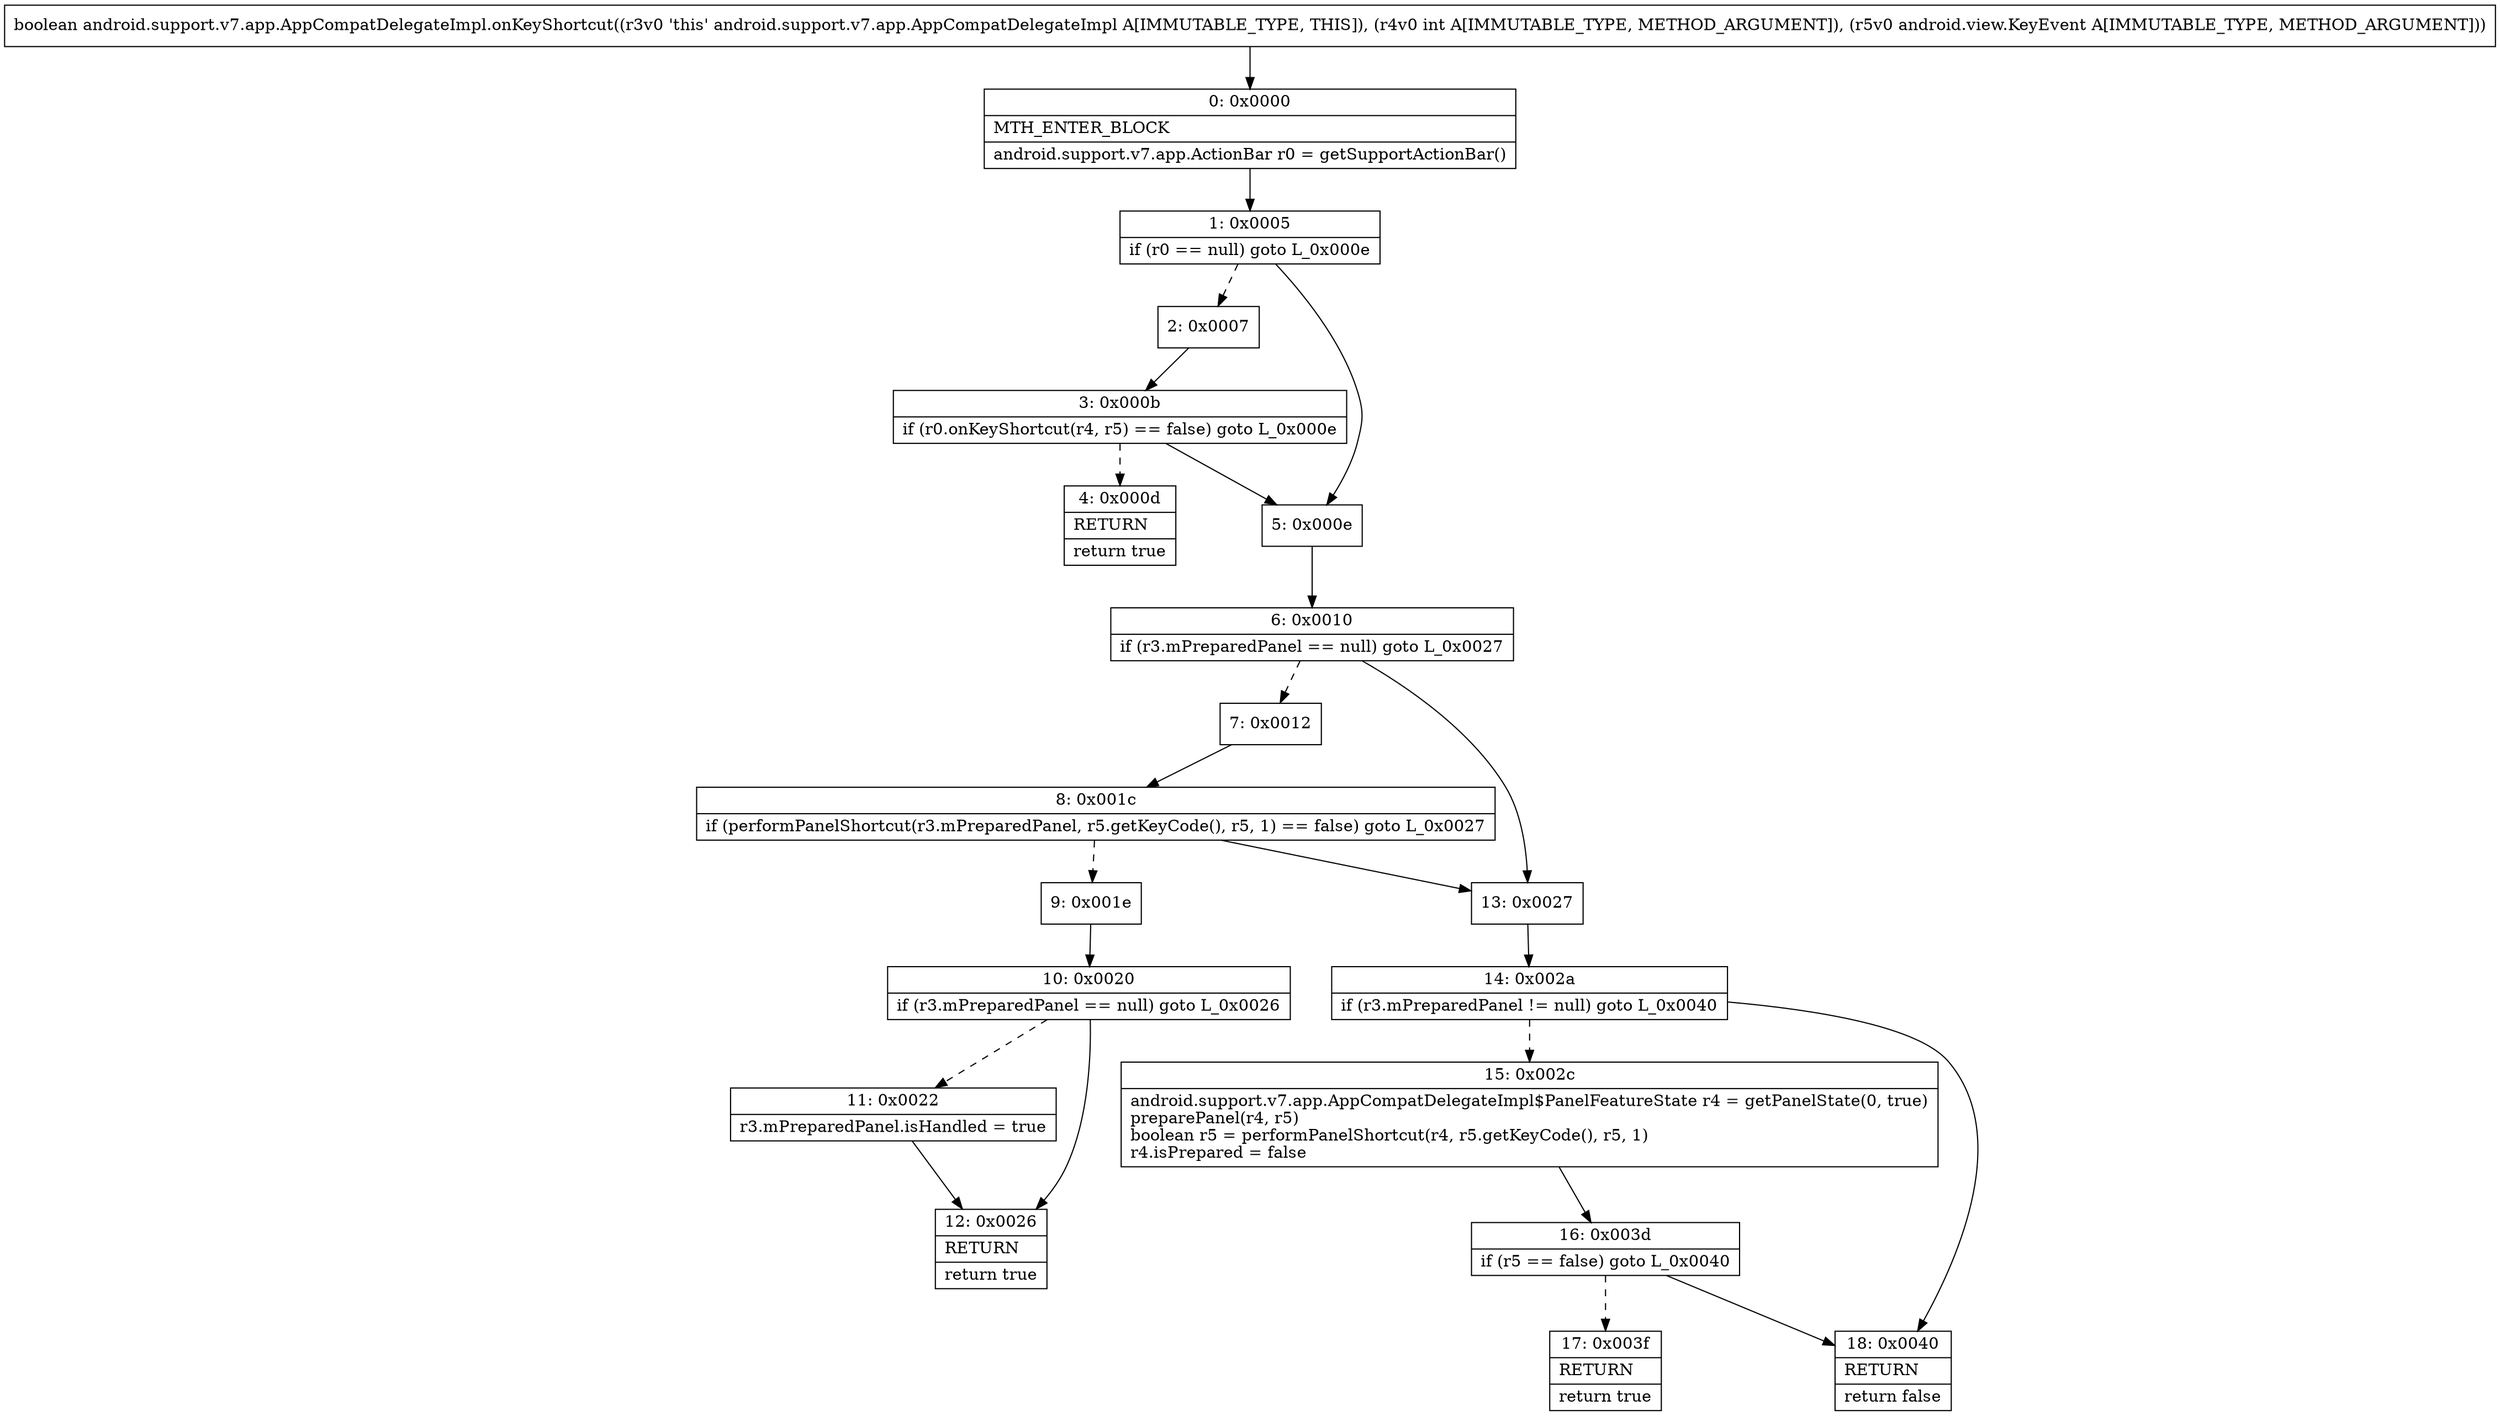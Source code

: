 digraph "CFG forandroid.support.v7.app.AppCompatDelegateImpl.onKeyShortcut(ILandroid\/view\/KeyEvent;)Z" {
Node_0 [shape=record,label="{0\:\ 0x0000|MTH_ENTER_BLOCK\l|android.support.v7.app.ActionBar r0 = getSupportActionBar()\l}"];
Node_1 [shape=record,label="{1\:\ 0x0005|if (r0 == null) goto L_0x000e\l}"];
Node_2 [shape=record,label="{2\:\ 0x0007}"];
Node_3 [shape=record,label="{3\:\ 0x000b|if (r0.onKeyShortcut(r4, r5) == false) goto L_0x000e\l}"];
Node_4 [shape=record,label="{4\:\ 0x000d|RETURN\l|return true\l}"];
Node_5 [shape=record,label="{5\:\ 0x000e}"];
Node_6 [shape=record,label="{6\:\ 0x0010|if (r3.mPreparedPanel == null) goto L_0x0027\l}"];
Node_7 [shape=record,label="{7\:\ 0x0012}"];
Node_8 [shape=record,label="{8\:\ 0x001c|if (performPanelShortcut(r3.mPreparedPanel, r5.getKeyCode(), r5, 1) == false) goto L_0x0027\l}"];
Node_9 [shape=record,label="{9\:\ 0x001e}"];
Node_10 [shape=record,label="{10\:\ 0x0020|if (r3.mPreparedPanel == null) goto L_0x0026\l}"];
Node_11 [shape=record,label="{11\:\ 0x0022|r3.mPreparedPanel.isHandled = true\l}"];
Node_12 [shape=record,label="{12\:\ 0x0026|RETURN\l|return true\l}"];
Node_13 [shape=record,label="{13\:\ 0x0027}"];
Node_14 [shape=record,label="{14\:\ 0x002a|if (r3.mPreparedPanel != null) goto L_0x0040\l}"];
Node_15 [shape=record,label="{15\:\ 0x002c|android.support.v7.app.AppCompatDelegateImpl$PanelFeatureState r4 = getPanelState(0, true)\lpreparePanel(r4, r5)\lboolean r5 = performPanelShortcut(r4, r5.getKeyCode(), r5, 1)\lr4.isPrepared = false\l}"];
Node_16 [shape=record,label="{16\:\ 0x003d|if (r5 == false) goto L_0x0040\l}"];
Node_17 [shape=record,label="{17\:\ 0x003f|RETURN\l|return true\l}"];
Node_18 [shape=record,label="{18\:\ 0x0040|RETURN\l|return false\l}"];
MethodNode[shape=record,label="{boolean android.support.v7.app.AppCompatDelegateImpl.onKeyShortcut((r3v0 'this' android.support.v7.app.AppCompatDelegateImpl A[IMMUTABLE_TYPE, THIS]), (r4v0 int A[IMMUTABLE_TYPE, METHOD_ARGUMENT]), (r5v0 android.view.KeyEvent A[IMMUTABLE_TYPE, METHOD_ARGUMENT])) }"];
MethodNode -> Node_0;
Node_0 -> Node_1;
Node_1 -> Node_2[style=dashed];
Node_1 -> Node_5;
Node_2 -> Node_3;
Node_3 -> Node_4[style=dashed];
Node_3 -> Node_5;
Node_5 -> Node_6;
Node_6 -> Node_7[style=dashed];
Node_6 -> Node_13;
Node_7 -> Node_8;
Node_8 -> Node_9[style=dashed];
Node_8 -> Node_13;
Node_9 -> Node_10;
Node_10 -> Node_11[style=dashed];
Node_10 -> Node_12;
Node_11 -> Node_12;
Node_13 -> Node_14;
Node_14 -> Node_15[style=dashed];
Node_14 -> Node_18;
Node_15 -> Node_16;
Node_16 -> Node_17[style=dashed];
Node_16 -> Node_18;
}

